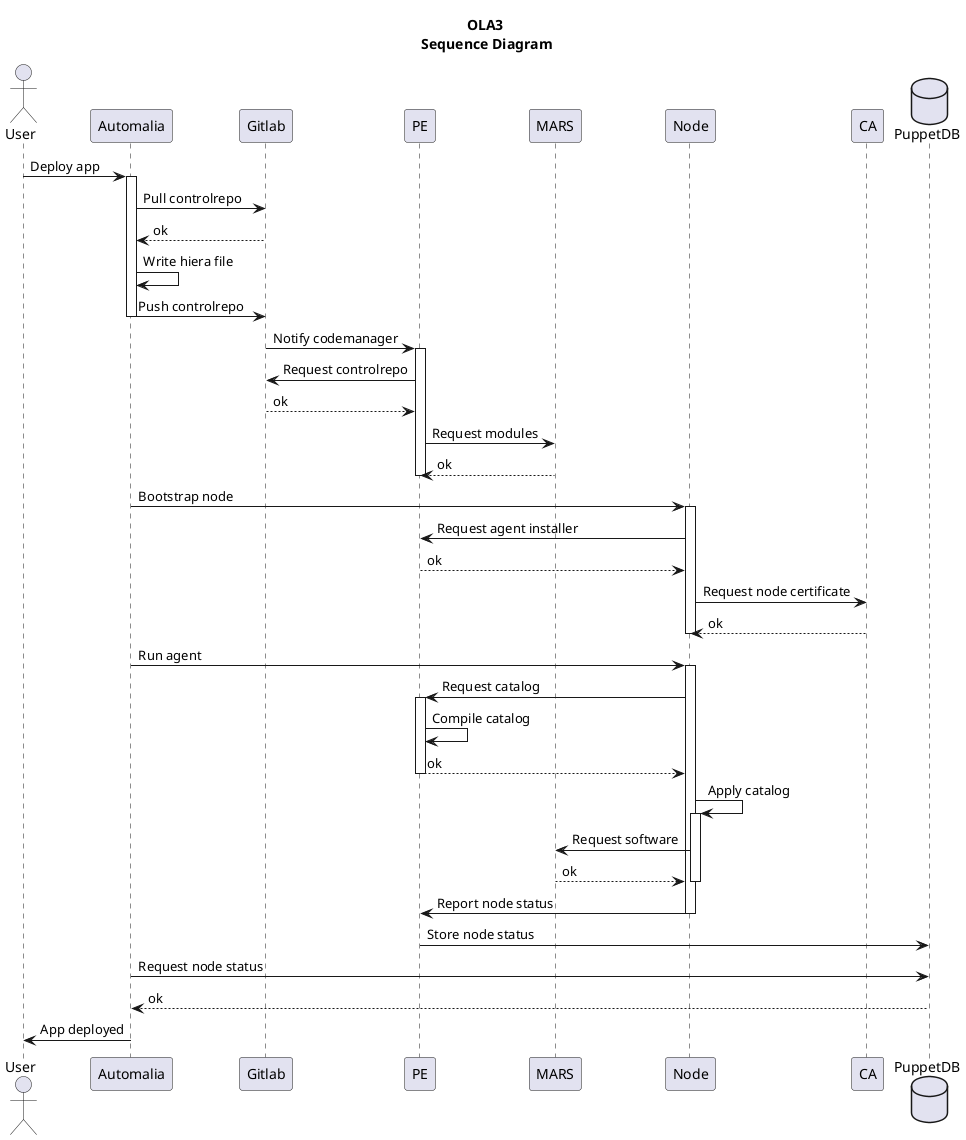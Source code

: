 @startuml
title OLA3\n Sequence Diagram

actor User
participant "Automalia" as A
participant "Gitlab" as B
participant "PE" as C
participant "MARS" as D
participant "Node" as E
participant "CA" as F
database "PuppetDB" as G

User -> A: Deploy app
activate A
A -> B: Pull controlrepo
B --> A: ok
A -> A: Write hiera file
A -> B: Push controlrepo
deactivate A

B -> C: Notify codemanager
activate C
C -> B: Request controlrepo
B --> C: ok
C -> D: Request modules
D --> C: ok
deactivate C

A -> E: Bootstrap node
activate E
E -> C: Request agent installer
C --> E: ok
E -> F: Request node certificate
F --> E: ok
deactivate E

A -> E: Run agent
activate E
E -> C: Request catalog
activate C
C -> C: Compile catalog
C --> E: ok
deactivate C
E -> E: Apply catalog
activate E
E -> D: Request software
D --> E: ok
deactivate E
E -> C: Report node status
deactivate E

C -> G: Store node status
A -> G: Request node status
G --> A: ok

A -> User: App deployed
@enduml
